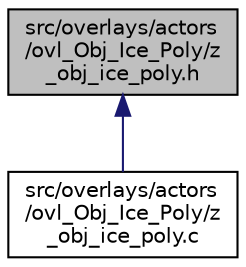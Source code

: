 digraph "src/overlays/actors/ovl_Obj_Ice_Poly/z_obj_ice_poly.h"
{
 // LATEX_PDF_SIZE
  edge [fontname="Helvetica",fontsize="10",labelfontname="Helvetica",labelfontsize="10"];
  node [fontname="Helvetica",fontsize="10",shape=record];
  Node1 [label="src/overlays/actors\l/ovl_Obj_Ice_Poly/z\l_obj_ice_poly.h",height=0.2,width=0.4,color="black", fillcolor="grey75", style="filled", fontcolor="black",tooltip=" "];
  Node1 -> Node2 [dir="back",color="midnightblue",fontsize="10",style="solid",fontname="Helvetica"];
  Node2 [label="src/overlays/actors\l/ovl_Obj_Ice_Poly/z\l_obj_ice_poly.c",height=0.2,width=0.4,color="black", fillcolor="white", style="filled",URL="$d9/d66/z__obj__ice__poly_8c.html",tooltip=" "];
}
